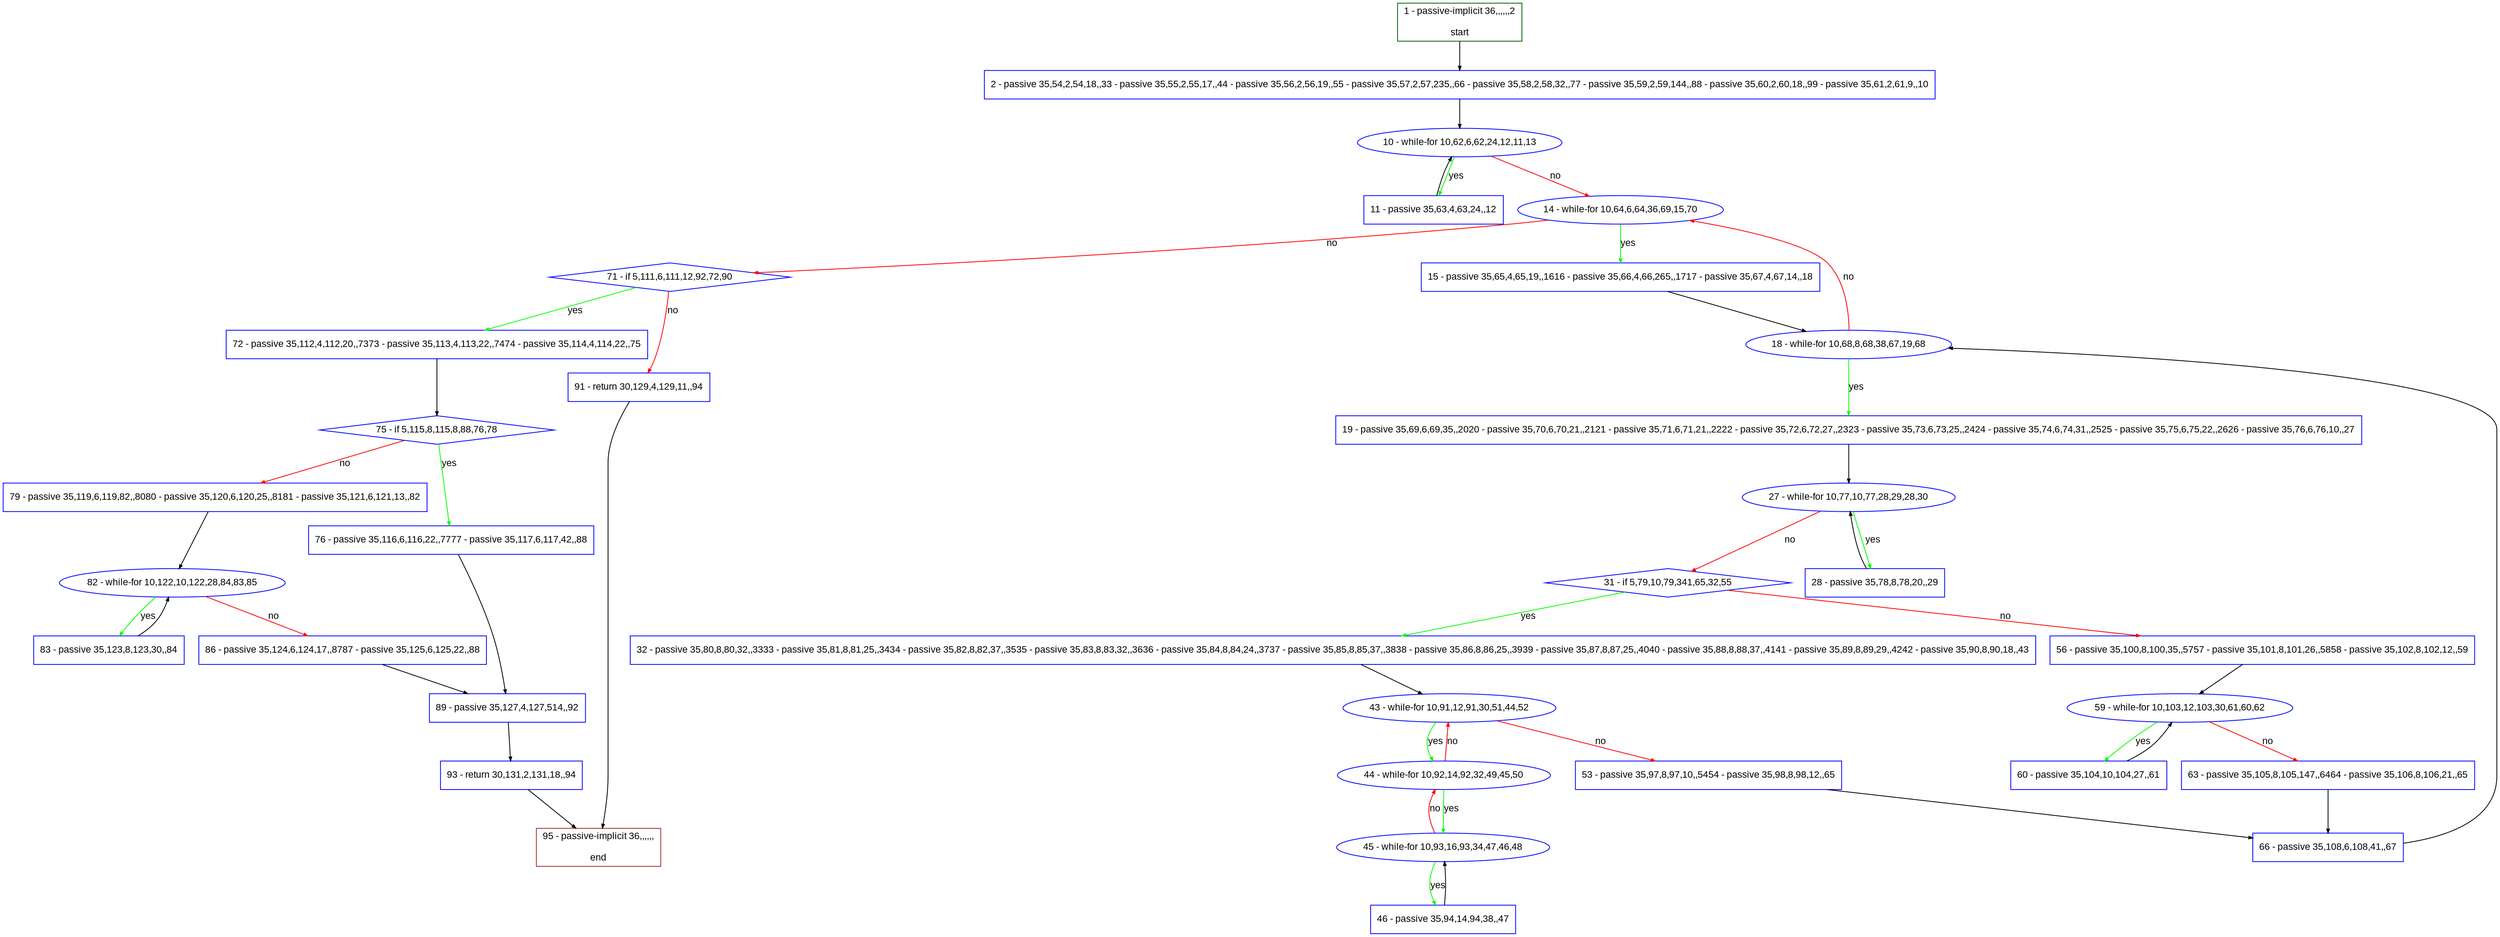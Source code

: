 digraph "" {
  graph [pack="true", label="", fontsize="12", packmode="clust", fontname="Arial", fillcolor="#FFFFCC", bgcolor="white", style="rounded,filled", compound="true"];
  node [node_initialized="no", label="", color="grey", fontsize="12", fillcolor="white", fontname="Arial", style="filled", shape="rectangle", compound="true", fixedsize="false"];
  edge [fontcolor="black", arrowhead="normal", arrowtail="none", arrowsize="0.5", ltail="", label="", color="black", fontsize="12", lhead="", fontname="Arial", dir="forward", compound="true"];
  __N1 [label="2 - passive 35,54,2,54,18,,33 - passive 35,55,2,55,17,,44 - passive 35,56,2,56,19,,55 - passive 35,57,2,57,235,,66 - passive 35,58,2,58,32,,77 - passive 35,59,2,59,144,,88 - passive 35,60,2,60,18,,99 - passive 35,61,2,61,9,,10", color="#0000ff", fillcolor="#ffffff", style="filled", shape="box"];
  __N2 [label="1 - passive-implicit 36,,,,,,2\n\nstart", color="#006400", fillcolor="#ffffff", style="filled", shape="box"];
  __N3 [label="10 - while-for 10,62,6,62,24,12,11,13", color="#0000ff", fillcolor="#ffffff", style="filled", shape="oval"];
  __N4 [label="11 - passive 35,63,4,63,24,,12", color="#0000ff", fillcolor="#ffffff", style="filled", shape="box"];
  __N5 [label="14 - while-for 10,64,6,64,36,69,15,70", color="#0000ff", fillcolor="#ffffff", style="filled", shape="oval"];
  __N6 [label="15 - passive 35,65,4,65,19,,1616 - passive 35,66,4,66,265,,1717 - passive 35,67,4,67,14,,18", color="#0000ff", fillcolor="#ffffff", style="filled", shape="box"];
  __N7 [label="71 - if 5,111,6,111,12,92,72,90", color="#0000ff", fillcolor="#ffffff", style="filled", shape="diamond"];
  __N8 [label="18 - while-for 10,68,8,68,38,67,19,68", color="#0000ff", fillcolor="#ffffff", style="filled", shape="oval"];
  __N9 [label="19 - passive 35,69,6,69,35,,2020 - passive 35,70,6,70,21,,2121 - passive 35,71,6,71,21,,2222 - passive 35,72,6,72,27,,2323 - passive 35,73,6,73,25,,2424 - passive 35,74,6,74,31,,2525 - passive 35,75,6,75,22,,2626 - passive 35,76,6,76,10,,27", color="#0000ff", fillcolor="#ffffff", style="filled", shape="box"];
  __N10 [label="27 - while-for 10,77,10,77,28,29,28,30", color="#0000ff", fillcolor="#ffffff", style="filled", shape="oval"];
  __N11 [label="28 - passive 35,78,8,78,20,,29", color="#0000ff", fillcolor="#ffffff", style="filled", shape="box"];
  __N12 [label="31 - if 5,79,10,79,341,65,32,55", color="#0000ff", fillcolor="#ffffff", style="filled", shape="diamond"];
  __N13 [label="32 - passive 35,80,8,80,32,,3333 - passive 35,81,8,81,25,,3434 - passive 35,82,8,82,37,,3535 - passive 35,83,8,83,32,,3636 - passive 35,84,8,84,24,,3737 - passive 35,85,8,85,37,,3838 - passive 35,86,8,86,25,,3939 - passive 35,87,8,87,25,,4040 - passive 35,88,8,88,37,,4141 - passive 35,89,8,89,29,,4242 - passive 35,90,8,90,18,,43", color="#0000ff", fillcolor="#ffffff", style="filled", shape="box"];
  __N14 [label="56 - passive 35,100,8,100,35,,5757 - passive 35,101,8,101,26,,5858 - passive 35,102,8,102,12,,59", color="#0000ff", fillcolor="#ffffff", style="filled", shape="box"];
  __N15 [label="43 - while-for 10,91,12,91,30,51,44,52", color="#0000ff", fillcolor="#ffffff", style="filled", shape="oval"];
  __N16 [label="44 - while-for 10,92,14,92,32,49,45,50", color="#0000ff", fillcolor="#ffffff", style="filled", shape="oval"];
  __N17 [label="53 - passive 35,97,8,97,10,,5454 - passive 35,98,8,98,12,,65", color="#0000ff", fillcolor="#ffffff", style="filled", shape="box"];
  __N18 [label="45 - while-for 10,93,16,93,34,47,46,48", color="#0000ff", fillcolor="#ffffff", style="filled", shape="oval"];
  __N19 [label="46 - passive 35,94,14,94,38,,47", color="#0000ff", fillcolor="#ffffff", style="filled", shape="box"];
  __N20 [label="66 - passive 35,108,6,108,41,,67", color="#0000ff", fillcolor="#ffffff", style="filled", shape="box"];
  __N21 [label="59 - while-for 10,103,12,103,30,61,60,62", color="#0000ff", fillcolor="#ffffff", style="filled", shape="oval"];
  __N22 [label="60 - passive 35,104,10,104,27,,61", color="#0000ff", fillcolor="#ffffff", style="filled", shape="box"];
  __N23 [label="63 - passive 35,105,8,105,147,,6464 - passive 35,106,8,106,21,,65", color="#0000ff", fillcolor="#ffffff", style="filled", shape="box"];
  __N24 [label="72 - passive 35,112,4,112,20,,7373 - passive 35,113,4,113,22,,7474 - passive 35,114,4,114,22,,75", color="#0000ff", fillcolor="#ffffff", style="filled", shape="box"];
  __N25 [label="91 - return 30,129,4,129,11,,94", color="#0000ff", fillcolor="#ffffff", style="filled", shape="box"];
  __N26 [label="75 - if 5,115,8,115,8,88,76,78", color="#0000ff", fillcolor="#ffffff", style="filled", shape="diamond"];
  __N27 [label="76 - passive 35,116,6,116,22,,7777 - passive 35,117,6,117,42,,88", color="#0000ff", fillcolor="#ffffff", style="filled", shape="box"];
  __N28 [label="79 - passive 35,119,6,119,82,,8080 - passive 35,120,6,120,25,,8181 - passive 35,121,6,121,13,,82", color="#0000ff", fillcolor="#ffffff", style="filled", shape="box"];
  __N29 [label="89 - passive 35,127,4,127,514,,92", color="#0000ff", fillcolor="#ffffff", style="filled", shape="box"];
  __N30 [label="82 - while-for 10,122,10,122,28,84,83,85", color="#0000ff", fillcolor="#ffffff", style="filled", shape="oval"];
  __N31 [label="83 - passive 35,123,8,123,30,,84", color="#0000ff", fillcolor="#ffffff", style="filled", shape="box"];
  __N32 [label="86 - passive 35,124,6,124,17,,8787 - passive 35,125,6,125,22,,88", color="#0000ff", fillcolor="#ffffff", style="filled", shape="box"];
  __N33 [label="93 - return 30,131,2,131,18,,94", color="#0000ff", fillcolor="#ffffff", style="filled", shape="box"];
  __N34 [label="95 - passive-implicit 36,,,,,,\n\nend", color="#a52a2a", fillcolor="#ffffff", style="filled", shape="box"];
  __N2 -> __N1 [arrowhead="normal", arrowtail="none", color="#000000", label="", dir="forward"];
  __N1 -> __N3 [arrowhead="normal", arrowtail="none", color="#000000", label="", dir="forward"];
  __N3 -> __N4 [arrowhead="normal", arrowtail="none", color="#00ff00", label="yes", dir="forward"];
  __N4 -> __N3 [arrowhead="normal", arrowtail="none", color="#000000", label="", dir="forward"];
  __N3 -> __N5 [arrowhead="normal", arrowtail="none", color="#ff0000", label="no", dir="forward"];
  __N5 -> __N6 [arrowhead="normal", arrowtail="none", color="#00ff00", label="yes", dir="forward"];
  __N5 -> __N7 [arrowhead="normal", arrowtail="none", color="#ff0000", label="no", dir="forward"];
  __N6 -> __N8 [arrowhead="normal", arrowtail="none", color="#000000", label="", dir="forward"];
  __N8 -> __N5 [arrowhead="normal", arrowtail="none", color="#ff0000", label="no", dir="forward"];
  __N8 -> __N9 [arrowhead="normal", arrowtail="none", color="#00ff00", label="yes", dir="forward"];
  __N9 -> __N10 [arrowhead="normal", arrowtail="none", color="#000000", label="", dir="forward"];
  __N10 -> __N11 [arrowhead="normal", arrowtail="none", color="#00ff00", label="yes", dir="forward"];
  __N11 -> __N10 [arrowhead="normal", arrowtail="none", color="#000000", label="", dir="forward"];
  __N10 -> __N12 [arrowhead="normal", arrowtail="none", color="#ff0000", label="no", dir="forward"];
  __N12 -> __N13 [arrowhead="normal", arrowtail="none", color="#00ff00", label="yes", dir="forward"];
  __N12 -> __N14 [arrowhead="normal", arrowtail="none", color="#ff0000", label="no", dir="forward"];
  __N13 -> __N15 [arrowhead="normal", arrowtail="none", color="#000000", label="", dir="forward"];
  __N15 -> __N16 [arrowhead="normal", arrowtail="none", color="#00ff00", label="yes", dir="forward"];
  __N16 -> __N15 [arrowhead="normal", arrowtail="none", color="#ff0000", label="no", dir="forward"];
  __N15 -> __N17 [arrowhead="normal", arrowtail="none", color="#ff0000", label="no", dir="forward"];
  __N16 -> __N18 [arrowhead="normal", arrowtail="none", color="#00ff00", label="yes", dir="forward"];
  __N18 -> __N16 [arrowhead="normal", arrowtail="none", color="#ff0000", label="no", dir="forward"];
  __N18 -> __N19 [arrowhead="normal", arrowtail="none", color="#00ff00", label="yes", dir="forward"];
  __N19 -> __N18 [arrowhead="normal", arrowtail="none", color="#000000", label="", dir="forward"];
  __N17 -> __N20 [arrowhead="normal", arrowtail="none", color="#000000", label="", dir="forward"];
  __N14 -> __N21 [arrowhead="normal", arrowtail="none", color="#000000", label="", dir="forward"];
  __N21 -> __N22 [arrowhead="normal", arrowtail="none", color="#00ff00", label="yes", dir="forward"];
  __N22 -> __N21 [arrowhead="normal", arrowtail="none", color="#000000", label="", dir="forward"];
  __N21 -> __N23 [arrowhead="normal", arrowtail="none", color="#ff0000", label="no", dir="forward"];
  __N23 -> __N20 [arrowhead="normal", arrowtail="none", color="#000000", label="", dir="forward"];
  __N20 -> __N8 [arrowhead="normal", arrowtail="none", color="#000000", label="", dir="forward"];
  __N7 -> __N24 [arrowhead="normal", arrowtail="none", color="#00ff00", label="yes", dir="forward"];
  __N7 -> __N25 [arrowhead="normal", arrowtail="none", color="#ff0000", label="no", dir="forward"];
  __N24 -> __N26 [arrowhead="normal", arrowtail="none", color="#000000", label="", dir="forward"];
  __N26 -> __N27 [arrowhead="normal", arrowtail="none", color="#00ff00", label="yes", dir="forward"];
  __N26 -> __N28 [arrowhead="normal", arrowtail="none", color="#ff0000", label="no", dir="forward"];
  __N27 -> __N29 [arrowhead="normal", arrowtail="none", color="#000000", label="", dir="forward"];
  __N28 -> __N30 [arrowhead="normal", arrowtail="none", color="#000000", label="", dir="forward"];
  __N30 -> __N31 [arrowhead="normal", arrowtail="none", color="#00ff00", label="yes", dir="forward"];
  __N31 -> __N30 [arrowhead="normal", arrowtail="none", color="#000000", label="", dir="forward"];
  __N30 -> __N32 [arrowhead="normal", arrowtail="none", color="#ff0000", label="no", dir="forward"];
  __N32 -> __N29 [arrowhead="normal", arrowtail="none", color="#000000", label="", dir="forward"];
  __N29 -> __N33 [arrowhead="normal", arrowtail="none", color="#000000", label="", dir="forward"];
  __N25 -> __N34 [arrowhead="normal", arrowtail="none", color="#000000", label="", dir="forward"];
  __N33 -> __N34 [arrowhead="normal", arrowtail="none", color="#000000", label="", dir="forward"];
}
